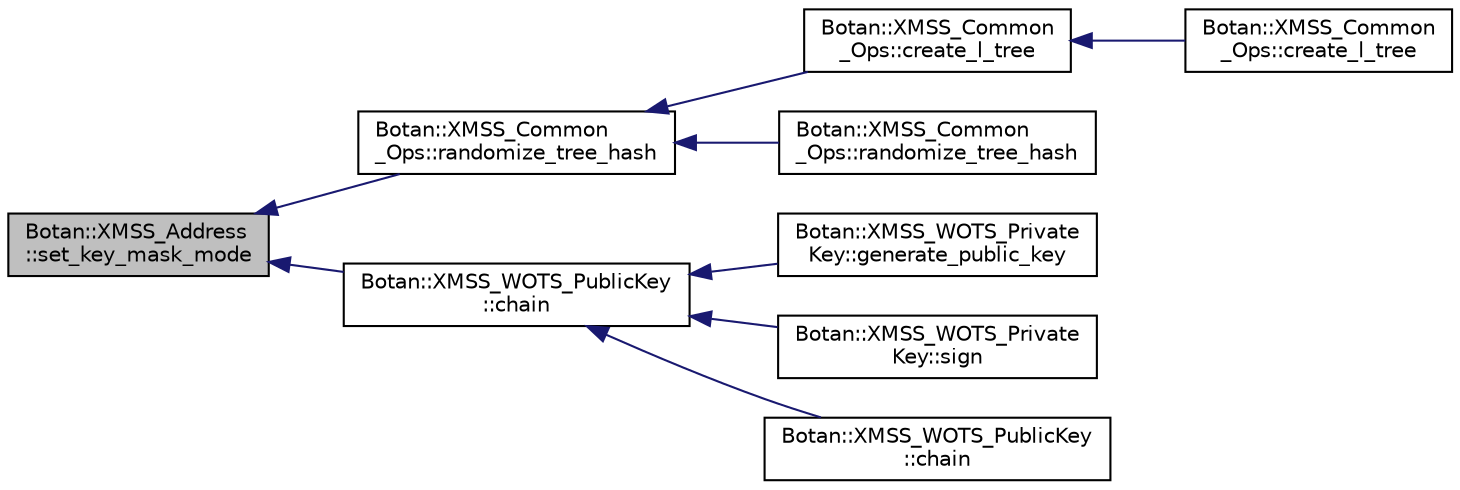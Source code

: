 digraph "Botan::XMSS_Address::set_key_mask_mode"
{
  edge [fontname="Helvetica",fontsize="10",labelfontname="Helvetica",labelfontsize="10"];
  node [fontname="Helvetica",fontsize="10",shape=record];
  rankdir="LR";
  Node63 [label="Botan::XMSS_Address\l::set_key_mask_mode",height=0.2,width=0.4,color="black", fillcolor="grey75", style="filled", fontcolor="black"];
  Node63 -> Node64 [dir="back",color="midnightblue",fontsize="10",style="solid",fontname="Helvetica"];
  Node64 [label="Botan::XMSS_Common\l_Ops::randomize_tree_hash",height=0.2,width=0.4,color="black", fillcolor="white", style="filled",URL="$class_botan_1_1_x_m_s_s___common___ops.html#a5d08646c7fbf2462ecea2e204ca63d8f"];
  Node64 -> Node65 [dir="back",color="midnightblue",fontsize="10",style="solid",fontname="Helvetica"];
  Node65 [label="Botan::XMSS_Common\l_Ops::create_l_tree",height=0.2,width=0.4,color="black", fillcolor="white", style="filled",URL="$class_botan_1_1_x_m_s_s___common___ops.html#a9c24984fc8983bab2106a3e702d02c91"];
  Node65 -> Node66 [dir="back",color="midnightblue",fontsize="10",style="solid",fontname="Helvetica"];
  Node66 [label="Botan::XMSS_Common\l_Ops::create_l_tree",height=0.2,width=0.4,color="black", fillcolor="white", style="filled",URL="$class_botan_1_1_x_m_s_s___common___ops.html#a45991edc4a92109d244554308f0fa051"];
  Node64 -> Node67 [dir="back",color="midnightblue",fontsize="10",style="solid",fontname="Helvetica"];
  Node67 [label="Botan::XMSS_Common\l_Ops::randomize_tree_hash",height=0.2,width=0.4,color="black", fillcolor="white", style="filled",URL="$class_botan_1_1_x_m_s_s___common___ops.html#ac2b7faff80249b5ddcd32eb634bb20f8"];
  Node63 -> Node68 [dir="back",color="midnightblue",fontsize="10",style="solid",fontname="Helvetica"];
  Node68 [label="Botan::XMSS_WOTS_PublicKey\l::chain",height=0.2,width=0.4,color="black", fillcolor="white", style="filled",URL="$class_botan_1_1_x_m_s_s___w_o_t_s___public_key.html#ac94af1061b3136b52bacfc200710b809"];
  Node68 -> Node69 [dir="back",color="midnightblue",fontsize="10",style="solid",fontname="Helvetica"];
  Node69 [label="Botan::XMSS_WOTS_Private\lKey::generate_public_key",height=0.2,width=0.4,color="black", fillcolor="white", style="filled",URL="$class_botan_1_1_x_m_s_s___w_o_t_s___private_key.html#a0d0695d108fd991536679070d88e4ea1"];
  Node68 -> Node70 [dir="back",color="midnightblue",fontsize="10",style="solid",fontname="Helvetica"];
  Node70 [label="Botan::XMSS_WOTS_Private\lKey::sign",height=0.2,width=0.4,color="black", fillcolor="white", style="filled",URL="$class_botan_1_1_x_m_s_s___w_o_t_s___private_key.html#a035d5d63b7042ebf1709e9c898956e96"];
  Node68 -> Node71 [dir="back",color="midnightblue",fontsize="10",style="solid",fontname="Helvetica"];
  Node71 [label="Botan::XMSS_WOTS_PublicKey\l::chain",height=0.2,width=0.4,color="black", fillcolor="white", style="filled",URL="$class_botan_1_1_x_m_s_s___w_o_t_s___public_key.html#a769ef5fc521f106287e49c67797d3fc1"];
}
